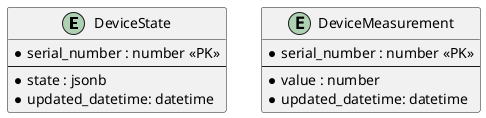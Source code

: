 @startuml
skinparam linetype ortho

entity "DeviceState" as device_state {
    *serial_number : number <<PK>>
    --
    *state : jsonb
    *updated_datetime: datetime
}

entity "DeviceMeasurement" as device_measurement {
    *serial_number : number <<PK>>
    --
    *value : number
    *updated_datetime: datetime
}

@enduml
